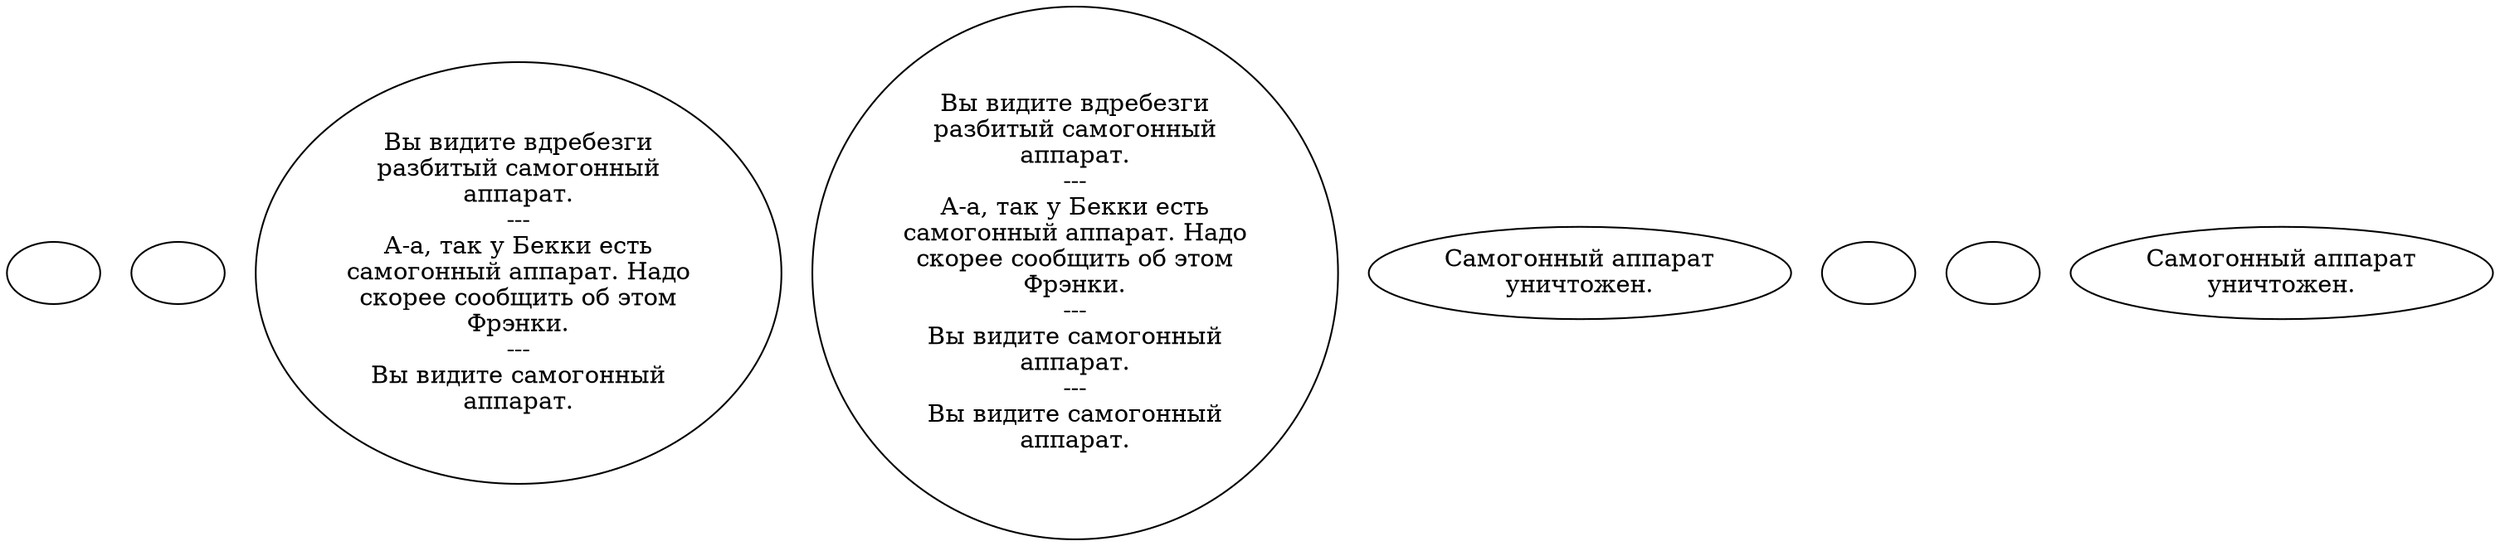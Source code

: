 digraph diStill {
  "start" [style=filled       fillcolor="#FFFFFF"       color="#000000"]
  "start" [label=""]
  "map_update_p_proc" [style=filled       fillcolor="#FFFFFF"       color="#000000"]
  "map_update_p_proc" [label=""]
  "look_at_p_proc" [style=filled       fillcolor="#FFFFFF"       color="#000000"]
  "look_at_p_proc" [label="Вы видите вдребезги\nразбитый самогонный\nаппарат.\n---\nА-а, так у Бекки есть\nсамогонный аппарат. Надо\nскорее сообщить об этом\nФрэнки.\n---\nВы видите самогонный\nаппарат."]
  "description_p_proc" [style=filled       fillcolor="#FFFFFF"       color="#000000"]
  "description_p_proc" [label="Вы видите вдребезги\nразбитый самогонный\nаппарат.\n---\nА-а, так у Бекки есть\nсамогонный аппарат. Надо\nскорее сообщить об этом\nФрэнки.\n---\nВы видите самогонный\nаппарат.\n---\nВы видите самогонный\nаппарат."]
  "damage_p_proc" [style=filled       fillcolor="#FFFFFF"       color="#000000"]
  "damage_p_proc" [label="Самогонный аппарат\nуничтожен."]
  "map_enter_p_proc" [style=filled       fillcolor="#FFFFFF"       color="#000000"]
  "map_enter_p_proc" [label=""]
  "destroy_p_proc" [style=filled       fillcolor="#FFFFFF"       color="#000000"]
  "destroy_p_proc" [label=""]
  "use_obj_on_p_proc" [style=filled       fillcolor="#FFFFFF"       color="#000000"]
  "use_obj_on_p_proc" [label="Самогонный аппарат\nуничтожен."]
}